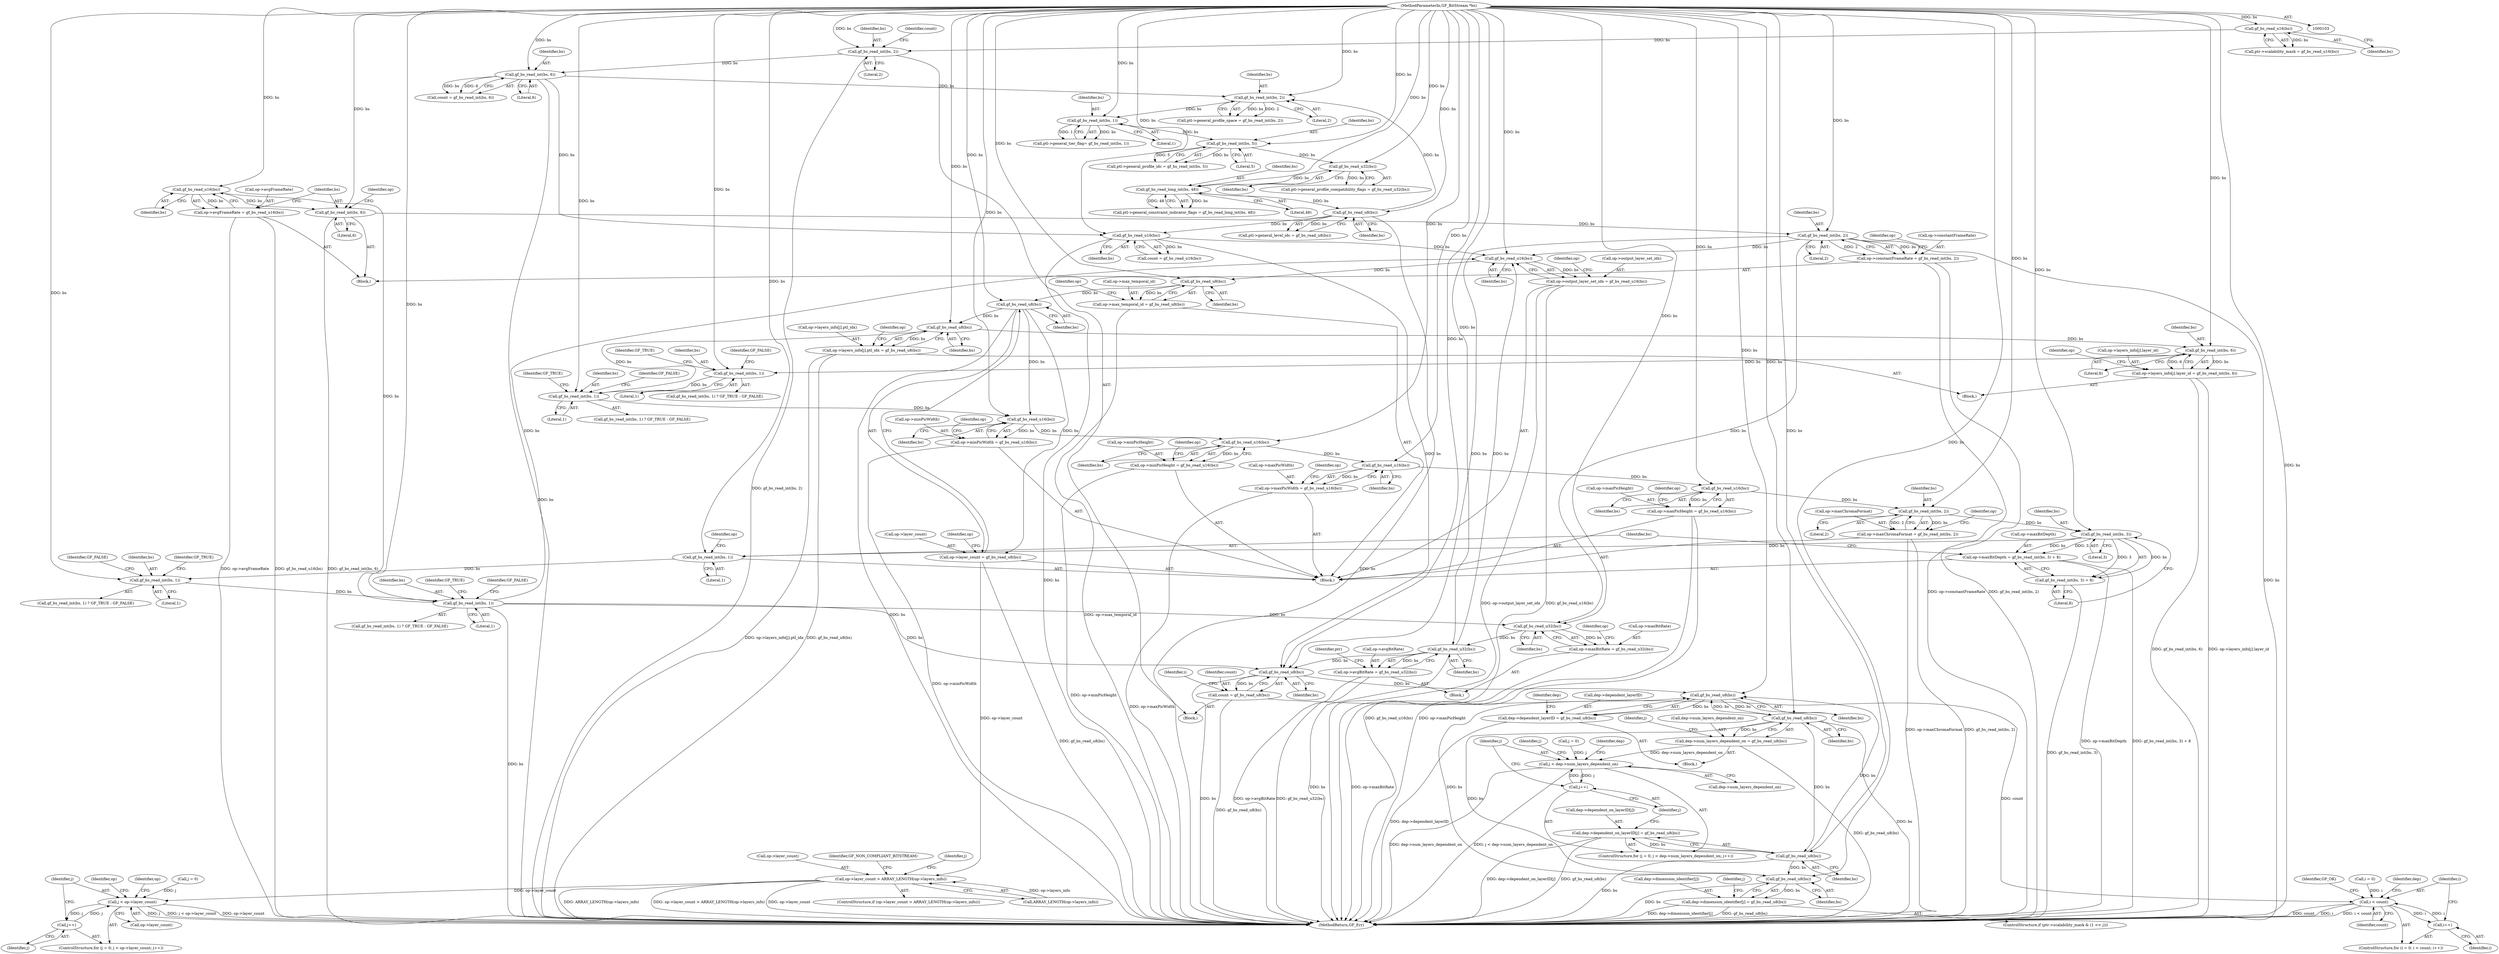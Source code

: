 digraph "0_gpac_90dc7f853d31b0a4e9441cba97feccf36d8b69a4@API" {
"1000384" [label="(Call,gf_bs_read_u16(bs))"];
"1000370" [label="(Call,gf_bs_read_int(bs, 1))"];
"1000360" [label="(Call,gf_bs_read_int(bs, 1))"];
"1000352" [label="(Call,gf_bs_read_int(bs, 1))"];
"1000348" [label="(Call,gf_bs_read_int(bs, 3))"];
"1000340" [label="(Call,gf_bs_read_int(bs, 2))"];
"1000334" [label="(Call,gf_bs_read_u16(bs))"];
"1000328" [label="(Call,gf_bs_read_u16(bs))"];
"1000322" [label="(Call,gf_bs_read_u16(bs))"];
"1000316" [label="(Call,gf_bs_read_u16(bs))"];
"1000238" [label="(Call,gf_bs_read_u8(bs))"];
"1000232" [label="(Call,gf_bs_read_u8(bs))"];
"1000226" [label="(Call,gf_bs_read_u16(bs))"];
"1000393" [label="(Call,gf_bs_read_int(bs, 2))"];
"1000386" [label="(Call,gf_bs_read_int(bs, 6))"];
"1000384" [label="(Call,gf_bs_read_u16(bs))"];
"1000105" [label="(MethodParameterIn,GF_BitStream *bs)"];
"1000411" [label="(Call,gf_bs_read_u32(bs))"];
"1000405" [label="(Call,gf_bs_read_u32(bs))"];
"1000201" [label="(Call,gf_bs_read_u16(bs))"];
"1000132" [label="(Call,gf_bs_read_int(bs, 6))"];
"1000127" [label="(Call,gf_bs_read_int(bs, 2))"];
"1000125" [label="(Call,gf_bs_read_u16(bs))"];
"1000192" [label="(Call,gf_bs_read_u8(bs))"];
"1000185" [label="(Call,gf_bs_read_long_int(bs, 48))"];
"1000179" [label="(Call,gf_bs_read_u32(bs))"];
"1000172" [label="(Call,gf_bs_read_int(bs, 5))"];
"1000165" [label="(Call,gf_bs_read_int(bs, 1))"];
"1000158" [label="(Call,gf_bs_read_int(bs, 2))"];
"1000307" [label="(Call,gf_bs_read_int(bs, 1))"];
"1000293" [label="(Call,gf_bs_read_int(bs, 1))"];
"1000281" [label="(Call,gf_bs_read_int(bs, 6))"];
"1000271" [label="(Call,gf_bs_read_u8(bs))"];
"1000380" [label="(Call,op->avgFrameRate = gf_bs_read_u16(bs))"];
"1000222" [label="(Call,op->output_layer_set_idx = gf_bs_read_u16(bs))"];
"1000228" [label="(Call,op->max_temporal_id = gf_bs_read_u8(bs))"];
"1000234" [label="(Call,op->layer_count = gf_bs_read_u8(bs))"];
"1000241" [label="(Call,op->layer_count > ARRAY_LENGTH(op->layers_info))"];
"1000255" [label="(Call,j < op->layer_count)"];
"1000260" [label="(Call,j++)"];
"1000263" [label="(Call,op->layers_info[j].ptl_idx = gf_bs_read_u8(bs))"];
"1000273" [label="(Call,op->layers_info[j].layer_id = gf_bs_read_int(bs, 6))"];
"1000312" [label="(Call,op->minPicWidth = gf_bs_read_u16(bs))"];
"1000318" [label="(Call,op->minPicHeight = gf_bs_read_u16(bs))"];
"1000324" [label="(Call,op->maxPicWidth = gf_bs_read_u16(bs))"];
"1000330" [label="(Call,op->maxPicHeight = gf_bs_read_u16(bs))"];
"1000336" [label="(Call,op->maxChromaFormat = gf_bs_read_int(bs, 2))"];
"1000343" [label="(Call,op->maxBitDepth = gf_bs_read_int(bs, 3) + 8)"];
"1000347" [label="(Call,gf_bs_read_int(bs, 3) + 8)"];
"1000401" [label="(Call,op->maxBitRate = gf_bs_read_u32(bs))"];
"1000407" [label="(Call,op->avgBitRate = gf_bs_read_u32(bs))"];
"1000420" [label="(Call,gf_bs_read_u8(bs))"];
"1000418" [label="(Call,count = gf_bs_read_u8(bs))"];
"1000426" [label="(Call,i < count)"];
"1000429" [label="(Call,i++)"];
"1000445" [label="(Call,gf_bs_read_u8(bs))"];
"1000441" [label="(Call,dep->dependent_layerID = gf_bs_read_u8(bs))"];
"1000451" [label="(Call,gf_bs_read_u8(bs))"];
"1000447" [label="(Call,dep->num_layers_dependent_on = gf_bs_read_u8(bs))"];
"1000457" [label="(Call,j < dep->num_layers_dependent_on)"];
"1000462" [label="(Call,j++)"];
"1000470" [label="(Call,gf_bs_read_u8(bs))"];
"1000464" [label="(Call,dep->dependent_on_layerID[j] = gf_bs_read_u8(bs))"];
"1000496" [label="(Call,gf_bs_read_u8(bs))"];
"1000490" [label="(Call,dep->dimension_identifier[j] = gf_bs_read_u8(bs))"];
"1000389" [label="(Call,op->constantFrameRate = gf_bs_read_int(bs, 2))"];
"1000241" [label="(Call,op->layer_count > ARRAY_LENGTH(op->layers_info))"];
"1000243" [label="(Identifier,op)"];
"1000229" [label="(Call,op->max_temporal_id)"];
"1000482" [label="(ControlStructure,if (ptr->scalability_mask & (1 << j)))"];
"1000222" [label="(Call,op->output_layer_set_idx = gf_bs_read_u16(bs))"];
"1000332" [label="(Identifier,op)"];
"1000452" [label="(Identifier,bs)"];
"1000347" [label="(Call,gf_bs_read_int(bs, 3) + 8)"];
"1000322" [label="(Call,gf_bs_read_u16(bs))"];
"1000314" [label="(Identifier,op)"];
"1000256" [label="(Identifier,j)"];
"1000262" [label="(Block,)"];
"1000442" [label="(Call,dep->dependent_layerID)"];
"1000133" [label="(Identifier,bs)"];
"1000348" [label="(Call,gf_bs_read_int(bs, 3))"];
"1000344" [label="(Call,op->maxBitDepth)"];
"1000283" [label="(Literal,6)"];
"1000491" [label="(Call,dep->dimension_identifier[j])"];
"1000331" [label="(Call,op->maxPicHeight)"];
"1000463" [label="(Identifier,j)"];
"1000199" [label="(Call,count = gf_bs_read_u16(bs))"];
"1000212" [label="(Block,)"];
"1000129" [label="(Literal,2)"];
"1000188" [label="(Call,ptl->general_level_idc = gf_bs_read_u8(bs))"];
"1000455" [label="(Identifier,j)"];
"1000370" [label="(Call,gf_bs_read_int(bs, 1))"];
"1000134" [label="(Literal,6)"];
"1000228" [label="(Call,op->max_temporal_id = gf_bs_read_u8(bs))"];
"1000161" [label="(Call,ptl->general_tier_flag= gf_bs_read_int(bs, 1))"];
"1000132" [label="(Call,gf_bs_read_int(bs, 6))"];
"1000309" [label="(Literal,1)"];
"1000337" [label="(Call,op->maxChromaFormat)"];
"1000234" [label="(Call,op->layer_count = gf_bs_read_u8(bs))"];
"1000127" [label="(Call,gf_bs_read_int(bs, 2))"];
"1000422" [label="(ControlStructure,for (i = 0; i < count; i++))"];
"1000317" [label="(Identifier,bs)"];
"1000319" [label="(Call,op->minPicHeight)"];
"1000257" [label="(Call,op->layer_count)"];
"1000371" [label="(Identifier,bs)"];
"1000424" [label="(Identifier,i)"];
"1000271" [label="(Call,gf_bs_read_u8(bs))"];
"1000316" [label="(Call,gf_bs_read_u16(bs))"];
"1000311" [label="(Identifier,GF_FALSE)"];
"1000381" [label="(Call,op->avgFrameRate)"];
"1000343" [label="(Call,op->maxBitDepth = gf_bs_read_int(bs, 3) + 8)"];
"1000292" [label="(Call,gf_bs_read_int(bs, 1) ? GF_TRUE : GF_FALSE)"];
"1000328" [label="(Call,gf_bs_read_u16(bs))"];
"1000445" [label="(Call,gf_bs_read_u8(bs))"];
"1000394" [label="(Identifier,bs)"];
"1000242" [label="(Call,op->layer_count)"];
"1000323" [label="(Identifier,bs)"];
"1000465" [label="(Call,dep->dependent_on_layerID[j])"];
"1000230" [label="(Identifier,op)"];
"1000505" [label="(MethodReturn,GF_Err)"];
"1000310" [label="(Identifier,GF_TRUE)"];
"1000245" [label="(Call,ARRAY_LENGTH(op->layers_info))"];
"1000179" [label="(Call,gf_bs_read_u32(bs))"];
"1000227" [label="(Identifier,bs)"];
"1000329" [label="(Identifier,bs)"];
"1000393" [label="(Call,gf_bs_read_int(bs, 2))"];
"1000474" [label="(Identifier,j)"];
"1000180" [label="(Identifier,bs)"];
"1000446" [label="(Identifier,bs)"];
"1000125" [label="(Call,gf_bs_read_u16(bs))"];
"1000173" [label="(Identifier,bs)"];
"1000325" [label="(Call,op->maxPicWidth)"];
"1000128" [label="(Identifier,bs)"];
"1000451" [label="(Call,gf_bs_read_u8(bs))"];
"1000398" [label="(Identifier,op)"];
"1000407" [label="(Call,op->avgBitRate = gf_bs_read_u32(bs))"];
"1000419" [label="(Identifier,count)"];
"1000313" [label="(Call,op->minPicWidth)"];
"1000434" [label="(Identifier,dep)"];
"1000470" [label="(Call,gf_bs_read_u8(bs))"];
"1000352" [label="(Call,gf_bs_read_int(bs, 1))"];
"1000226" [label="(Call,gf_bs_read_u16(bs))"];
"1000335" [label="(Identifier,bs)"];
"1000131" [label="(Identifier,count)"];
"1000429" [label="(Call,i++)"];
"1000264" [label="(Call,op->layers_info[j].ptl_idx)"];
"1000459" [label="(Call,dep->num_layers_dependent_on)"];
"1000462" [label="(Call,j++)"];
"1000334" [label="(Call,gf_bs_read_u16(bs))"];
"1000261" [label="(Identifier,j)"];
"1000406" [label="(Identifier,bs)"];
"1000202" [label="(Identifier,bs)"];
"1000490" [label="(Call,dep->dimension_identifier[j] = gf_bs_read_u8(bs))"];
"1000308" [label="(Identifier,bs)"];
"1000130" [label="(Call,count = gf_bs_read_int(bs, 6))"];
"1000430" [label="(Identifier,i)"];
"1000238" [label="(Call,gf_bs_read_u8(bs))"];
"1000175" [label="(Call,ptl->general_profile_compatibility_flags = gf_bs_read_u32(bs))"];
"1000277" [label="(Identifier,op)"];
"1000250" [label="(Identifier,GF_NON_COMPLIANT_BITSTREAM)"];
"1000504" [label="(Identifier,GF_OK)"];
"1000172" [label="(Call,gf_bs_read_int(bs, 5))"];
"1000389" [label="(Call,op->constantFrameRate = gf_bs_read_int(bs, 2))"];
"1000106" [label="(Block,)"];
"1000441" [label="(Call,dep->dependent_layerID = gf_bs_read_u8(bs))"];
"1000260" [label="(Call,j++)"];
"1000273" [label="(Call,op->layers_info[j].layer_id = gf_bs_read_int(bs, 6))"];
"1000345" [label="(Identifier,op)"];
"1000288" [label="(Identifier,op)"];
"1000380" [label="(Call,op->avgFrameRate = gf_bs_read_u16(bs))"];
"1000232" [label="(Call,gf_bs_read_u8(bs))"];
"1000395" [label="(Literal,2)"];
"1000174" [label="(Literal,5)"];
"1000251" [label="(ControlStructure,for (j = 0; j < op->layer_count; j++))"];
"1000307" [label="(Call,gf_bs_read_int(bs, 1))"];
"1000318" [label="(Call,op->minPicHeight = gf_bs_read_u16(bs))"];
"1000126" [label="(Identifier,bs)"];
"1000324" [label="(Call,op->maxPicWidth = gf_bs_read_u16(bs))"];
"1000233" [label="(Identifier,bs)"];
"1000192" [label="(Call,gf_bs_read_u8(bs))"];
"1000363" [label="(Identifier,GF_TRUE)"];
"1000457" [label="(Call,j < dep->num_layers_dependent_on)"];
"1000458" [label="(Identifier,j)"];
"1000480" [label="(Identifier,j)"];
"1000385" [label="(Identifier,bs)"];
"1000158" [label="(Call,gf_bs_read_int(bs, 2))"];
"1000426" [label="(Call,i < count)"];
"1000364" [label="(Identifier,GF_FALSE)"];
"1000154" [label="(Call,ptl->general_profile_space = gf_bs_read_int(bs, 2))"];
"1000418" [label="(Call,count = gf_bs_read_u8(bs))"];
"1000186" [label="(Identifier,bs)"];
"1000193" [label="(Identifier,bs)"];
"1000362" [label="(Literal,1)"];
"1000330" [label="(Call,op->maxPicHeight = gf_bs_read_u16(bs))"];
"1000379" [label="(Block,)"];
"1000306" [label="(Call,gf_bs_read_int(bs, 1) ? GF_TRUE : GF_FALSE)"];
"1000400" [label="(Block,)"];
"1000411" [label="(Call,gf_bs_read_u32(bs))"];
"1000326" [label="(Identifier,op)"];
"1000267" [label="(Identifier,op)"];
"1000453" [label="(ControlStructure,for (j = 0; j < dep->num_layers_dependent_on; j++))"];
"1000454" [label="(Call,j = 0)"];
"1000391" [label="(Identifier,op)"];
"1000167" [label="(Literal,1)"];
"1000121" [label="(Call,ptr->scalability_mask = gf_bs_read_u16(bs))"];
"1000351" [label="(Literal,8)"];
"1000185" [label="(Call,gf_bs_read_long_int(bs, 48))"];
"1000412" [label="(Identifier,bs)"];
"1000360" [label="(Call,gf_bs_read_int(bs, 1))"];
"1000295" [label="(Literal,1)"];
"1000423" [label="(Call,i = 0)"];
"1000420" [label="(Call,gf_bs_read_u8(bs))"];
"1000341" [label="(Identifier,bs)"];
"1000384" [label="(Call,gf_bs_read_u16(bs))"];
"1000350" [label="(Literal,3)"];
"1000431" [label="(Block,)"];
"1000201" [label="(Call,gf_bs_read_u16(bs))"];
"1000497" [label="(Identifier,bs)"];
"1000168" [label="(Call,ptl->general_profile_idc = gf_bs_read_int(bs, 5))"];
"1000297" [label="(Identifier,GF_FALSE)"];
"1000390" [label="(Call,op->constantFrameRate)"];
"1000272" [label="(Identifier,bs)"];
"1000349" [label="(Identifier,bs)"];
"1000165" [label="(Call,gf_bs_read_int(bs, 1))"];
"1000281" [label="(Call,gf_bs_read_int(bs, 6))"];
"1000428" [label="(Identifier,count)"];
"1000401" [label="(Call,op->maxBitRate = gf_bs_read_u32(bs))"];
"1000357" [label="(Identifier,op)"];
"1000373" [label="(Identifier,GF_TRUE)"];
"1000223" [label="(Call,op->output_layer_set_idx)"];
"1000296" [label="(Identifier,GF_TRUE)"];
"1000235" [label="(Call,op->layer_count)"];
"1000263" [label="(Call,op->layers_info[j].ptl_idx = gf_bs_read_u8(bs))"];
"1000388" [label="(Literal,6)"];
"1000274" [label="(Call,op->layers_info[j].layer_id)"];
"1000415" [label="(Identifier,ptr)"];
"1000166" [label="(Identifier,bs)"];
"1000293" [label="(Call,gf_bs_read_int(bs, 1))"];
"1000448" [label="(Call,dep->num_layers_dependent_on)"];
"1000160" [label="(Literal,2)"];
"1000187" [label="(Literal,48)"];
"1000387" [label="(Identifier,bs)"];
"1000496" [label="(Call,gf_bs_read_u8(bs))"];
"1000336" [label="(Call,op->maxChromaFormat = gf_bs_read_int(bs, 2))"];
"1000464" [label="(Call,dep->dependent_on_layerID[j] = gf_bs_read_u8(bs))"];
"1000471" [label="(Identifier,bs)"];
"1000386" [label="(Call,gf_bs_read_int(bs, 6))"];
"1000252" [label="(Call,j = 0)"];
"1000361" [label="(Identifier,bs)"];
"1000408" [label="(Call,op->avgBitRate)"];
"1000354" [label="(Literal,1)"];
"1000294" [label="(Identifier,bs)"];
"1000338" [label="(Identifier,op)"];
"1000427" [label="(Identifier,i)"];
"1000447" [label="(Call,dep->num_layers_dependent_on = gf_bs_read_u8(bs))"];
"1000342" [label="(Literal,2)"];
"1000369" [label="(Call,gf_bs_read_int(bs, 1) ? GF_TRUE : GF_FALSE)"];
"1000181" [label="(Call,ptl->general_constraint_indicator_flags = gf_bs_read_long_int(bs, 48))"];
"1000253" [label="(Identifier,j)"];
"1000372" [label="(Literal,1)"];
"1000374" [label="(Identifier,GF_FALSE)"];
"1000236" [label="(Identifier,op)"];
"1000240" [label="(ControlStructure,if (op->layer_count > ARRAY_LENGTH(op->layers_info)))"];
"1000312" [label="(Call,op->minPicWidth = gf_bs_read_u16(bs))"];
"1000449" [label="(Identifier,dep)"];
"1000467" [label="(Identifier,dep)"];
"1000340" [label="(Call,gf_bs_read_int(bs, 2))"];
"1000402" [label="(Call,op->maxBitRate)"];
"1000105" [label="(MethodParameterIn,GF_BitStream *bs)"];
"1000282" [label="(Identifier,bs)"];
"1000359" [label="(Call,gf_bs_read_int(bs, 1) ? GF_TRUE : GF_FALSE)"];
"1000353" [label="(Identifier,bs)"];
"1000409" [label="(Identifier,op)"];
"1000421" [label="(Identifier,bs)"];
"1000405" [label="(Call,gf_bs_read_u32(bs))"];
"1000320" [label="(Identifier,op)"];
"1000159" [label="(Identifier,bs)"];
"1000255" [label="(Call,j < op->layer_count)"];
"1000239" [label="(Identifier,bs)"];
"1000384" -> "1000380"  [label="AST: "];
"1000384" -> "1000385"  [label="CFG: "];
"1000385" -> "1000384"  [label="AST: "];
"1000380" -> "1000384"  [label="CFG: "];
"1000384" -> "1000380"  [label="DDG: bs"];
"1000370" -> "1000384"  [label="DDG: bs"];
"1000105" -> "1000384"  [label="DDG: bs"];
"1000384" -> "1000386"  [label="DDG: bs"];
"1000370" -> "1000369"  [label="AST: "];
"1000370" -> "1000372"  [label="CFG: "];
"1000371" -> "1000370"  [label="AST: "];
"1000372" -> "1000370"  [label="AST: "];
"1000373" -> "1000370"  [label="CFG: "];
"1000374" -> "1000370"  [label="CFG: "];
"1000370" -> "1000505"  [label="DDG: bs"];
"1000370" -> "1000226"  [label="DDG: bs"];
"1000360" -> "1000370"  [label="DDG: bs"];
"1000105" -> "1000370"  [label="DDG: bs"];
"1000370" -> "1000405"  [label="DDG: bs"];
"1000370" -> "1000420"  [label="DDG: bs"];
"1000360" -> "1000359"  [label="AST: "];
"1000360" -> "1000362"  [label="CFG: "];
"1000361" -> "1000360"  [label="AST: "];
"1000362" -> "1000360"  [label="AST: "];
"1000363" -> "1000360"  [label="CFG: "];
"1000364" -> "1000360"  [label="CFG: "];
"1000352" -> "1000360"  [label="DDG: bs"];
"1000105" -> "1000360"  [label="DDG: bs"];
"1000352" -> "1000212"  [label="AST: "];
"1000352" -> "1000354"  [label="CFG: "];
"1000353" -> "1000352"  [label="AST: "];
"1000354" -> "1000352"  [label="AST: "];
"1000357" -> "1000352"  [label="CFG: "];
"1000348" -> "1000352"  [label="DDG: bs"];
"1000105" -> "1000352"  [label="DDG: bs"];
"1000348" -> "1000347"  [label="AST: "];
"1000348" -> "1000350"  [label="CFG: "];
"1000349" -> "1000348"  [label="AST: "];
"1000350" -> "1000348"  [label="AST: "];
"1000351" -> "1000348"  [label="CFG: "];
"1000348" -> "1000343"  [label="DDG: bs"];
"1000348" -> "1000343"  [label="DDG: 3"];
"1000348" -> "1000347"  [label="DDG: bs"];
"1000348" -> "1000347"  [label="DDG: 3"];
"1000340" -> "1000348"  [label="DDG: bs"];
"1000105" -> "1000348"  [label="DDG: bs"];
"1000340" -> "1000336"  [label="AST: "];
"1000340" -> "1000342"  [label="CFG: "];
"1000341" -> "1000340"  [label="AST: "];
"1000342" -> "1000340"  [label="AST: "];
"1000336" -> "1000340"  [label="CFG: "];
"1000340" -> "1000336"  [label="DDG: bs"];
"1000340" -> "1000336"  [label="DDG: 2"];
"1000334" -> "1000340"  [label="DDG: bs"];
"1000105" -> "1000340"  [label="DDG: bs"];
"1000334" -> "1000330"  [label="AST: "];
"1000334" -> "1000335"  [label="CFG: "];
"1000335" -> "1000334"  [label="AST: "];
"1000330" -> "1000334"  [label="CFG: "];
"1000334" -> "1000330"  [label="DDG: bs"];
"1000328" -> "1000334"  [label="DDG: bs"];
"1000105" -> "1000334"  [label="DDG: bs"];
"1000328" -> "1000324"  [label="AST: "];
"1000328" -> "1000329"  [label="CFG: "];
"1000329" -> "1000328"  [label="AST: "];
"1000324" -> "1000328"  [label="CFG: "];
"1000328" -> "1000324"  [label="DDG: bs"];
"1000322" -> "1000328"  [label="DDG: bs"];
"1000105" -> "1000328"  [label="DDG: bs"];
"1000322" -> "1000318"  [label="AST: "];
"1000322" -> "1000323"  [label="CFG: "];
"1000323" -> "1000322"  [label="AST: "];
"1000318" -> "1000322"  [label="CFG: "];
"1000322" -> "1000318"  [label="DDG: bs"];
"1000316" -> "1000322"  [label="DDG: bs"];
"1000105" -> "1000322"  [label="DDG: bs"];
"1000316" -> "1000312"  [label="AST: "];
"1000316" -> "1000317"  [label="CFG: "];
"1000317" -> "1000316"  [label="AST: "];
"1000312" -> "1000316"  [label="CFG: "];
"1000316" -> "1000312"  [label="DDG: bs"];
"1000238" -> "1000316"  [label="DDG: bs"];
"1000307" -> "1000316"  [label="DDG: bs"];
"1000105" -> "1000316"  [label="DDG: bs"];
"1000238" -> "1000234"  [label="AST: "];
"1000238" -> "1000239"  [label="CFG: "];
"1000239" -> "1000238"  [label="AST: "];
"1000234" -> "1000238"  [label="CFG: "];
"1000238" -> "1000505"  [label="DDG: bs"];
"1000238" -> "1000234"  [label="DDG: bs"];
"1000232" -> "1000238"  [label="DDG: bs"];
"1000105" -> "1000238"  [label="DDG: bs"];
"1000238" -> "1000271"  [label="DDG: bs"];
"1000232" -> "1000228"  [label="AST: "];
"1000232" -> "1000233"  [label="CFG: "];
"1000233" -> "1000232"  [label="AST: "];
"1000228" -> "1000232"  [label="CFG: "];
"1000232" -> "1000228"  [label="DDG: bs"];
"1000226" -> "1000232"  [label="DDG: bs"];
"1000105" -> "1000232"  [label="DDG: bs"];
"1000226" -> "1000222"  [label="AST: "];
"1000226" -> "1000227"  [label="CFG: "];
"1000227" -> "1000226"  [label="AST: "];
"1000222" -> "1000226"  [label="CFG: "];
"1000226" -> "1000222"  [label="DDG: bs"];
"1000393" -> "1000226"  [label="DDG: bs"];
"1000411" -> "1000226"  [label="DDG: bs"];
"1000201" -> "1000226"  [label="DDG: bs"];
"1000105" -> "1000226"  [label="DDG: bs"];
"1000393" -> "1000389"  [label="AST: "];
"1000393" -> "1000395"  [label="CFG: "];
"1000394" -> "1000393"  [label="AST: "];
"1000395" -> "1000393"  [label="AST: "];
"1000389" -> "1000393"  [label="CFG: "];
"1000393" -> "1000505"  [label="DDG: bs"];
"1000393" -> "1000389"  [label="DDG: bs"];
"1000393" -> "1000389"  [label="DDG: 2"];
"1000386" -> "1000393"  [label="DDG: bs"];
"1000105" -> "1000393"  [label="DDG: bs"];
"1000393" -> "1000405"  [label="DDG: bs"];
"1000393" -> "1000420"  [label="DDG: bs"];
"1000386" -> "1000379"  [label="AST: "];
"1000386" -> "1000388"  [label="CFG: "];
"1000387" -> "1000386"  [label="AST: "];
"1000388" -> "1000386"  [label="AST: "];
"1000391" -> "1000386"  [label="CFG: "];
"1000386" -> "1000505"  [label="DDG: gf_bs_read_int(bs, 6)"];
"1000105" -> "1000386"  [label="DDG: bs"];
"1000105" -> "1000103"  [label="AST: "];
"1000105" -> "1000505"  [label="DDG: bs"];
"1000105" -> "1000125"  [label="DDG: bs"];
"1000105" -> "1000127"  [label="DDG: bs"];
"1000105" -> "1000132"  [label="DDG: bs"];
"1000105" -> "1000158"  [label="DDG: bs"];
"1000105" -> "1000165"  [label="DDG: bs"];
"1000105" -> "1000172"  [label="DDG: bs"];
"1000105" -> "1000179"  [label="DDG: bs"];
"1000105" -> "1000185"  [label="DDG: bs"];
"1000105" -> "1000192"  [label="DDG: bs"];
"1000105" -> "1000201"  [label="DDG: bs"];
"1000105" -> "1000271"  [label="DDG: bs"];
"1000105" -> "1000281"  [label="DDG: bs"];
"1000105" -> "1000293"  [label="DDG: bs"];
"1000105" -> "1000307"  [label="DDG: bs"];
"1000105" -> "1000405"  [label="DDG: bs"];
"1000105" -> "1000411"  [label="DDG: bs"];
"1000105" -> "1000420"  [label="DDG: bs"];
"1000105" -> "1000445"  [label="DDG: bs"];
"1000105" -> "1000451"  [label="DDG: bs"];
"1000105" -> "1000470"  [label="DDG: bs"];
"1000105" -> "1000496"  [label="DDG: bs"];
"1000411" -> "1000407"  [label="AST: "];
"1000411" -> "1000412"  [label="CFG: "];
"1000412" -> "1000411"  [label="AST: "];
"1000407" -> "1000411"  [label="CFG: "];
"1000411" -> "1000505"  [label="DDG: bs"];
"1000411" -> "1000407"  [label="DDG: bs"];
"1000405" -> "1000411"  [label="DDG: bs"];
"1000411" -> "1000420"  [label="DDG: bs"];
"1000405" -> "1000401"  [label="AST: "];
"1000405" -> "1000406"  [label="CFG: "];
"1000406" -> "1000405"  [label="AST: "];
"1000401" -> "1000405"  [label="CFG: "];
"1000405" -> "1000401"  [label="DDG: bs"];
"1000201" -> "1000199"  [label="AST: "];
"1000201" -> "1000202"  [label="CFG: "];
"1000202" -> "1000201"  [label="AST: "];
"1000199" -> "1000201"  [label="CFG: "];
"1000201" -> "1000505"  [label="DDG: bs"];
"1000201" -> "1000199"  [label="DDG: bs"];
"1000132" -> "1000201"  [label="DDG: bs"];
"1000192" -> "1000201"  [label="DDG: bs"];
"1000201" -> "1000420"  [label="DDG: bs"];
"1000132" -> "1000130"  [label="AST: "];
"1000132" -> "1000134"  [label="CFG: "];
"1000133" -> "1000132"  [label="AST: "];
"1000134" -> "1000132"  [label="AST: "];
"1000130" -> "1000132"  [label="CFG: "];
"1000132" -> "1000505"  [label="DDG: bs"];
"1000132" -> "1000130"  [label="DDG: bs"];
"1000132" -> "1000130"  [label="DDG: 6"];
"1000127" -> "1000132"  [label="DDG: bs"];
"1000132" -> "1000158"  [label="DDG: bs"];
"1000127" -> "1000106"  [label="AST: "];
"1000127" -> "1000129"  [label="CFG: "];
"1000128" -> "1000127"  [label="AST: "];
"1000129" -> "1000127"  [label="AST: "];
"1000131" -> "1000127"  [label="CFG: "];
"1000127" -> "1000505"  [label="DDG: gf_bs_read_int(bs, 2)"];
"1000125" -> "1000127"  [label="DDG: bs"];
"1000125" -> "1000121"  [label="AST: "];
"1000125" -> "1000126"  [label="CFG: "];
"1000126" -> "1000125"  [label="AST: "];
"1000121" -> "1000125"  [label="CFG: "];
"1000125" -> "1000121"  [label="DDG: bs"];
"1000192" -> "1000188"  [label="AST: "];
"1000192" -> "1000193"  [label="CFG: "];
"1000193" -> "1000192"  [label="AST: "];
"1000188" -> "1000192"  [label="CFG: "];
"1000192" -> "1000505"  [label="DDG: bs"];
"1000192" -> "1000158"  [label="DDG: bs"];
"1000192" -> "1000188"  [label="DDG: bs"];
"1000185" -> "1000192"  [label="DDG: bs"];
"1000185" -> "1000181"  [label="AST: "];
"1000185" -> "1000187"  [label="CFG: "];
"1000186" -> "1000185"  [label="AST: "];
"1000187" -> "1000185"  [label="AST: "];
"1000181" -> "1000185"  [label="CFG: "];
"1000185" -> "1000181"  [label="DDG: bs"];
"1000185" -> "1000181"  [label="DDG: 48"];
"1000179" -> "1000185"  [label="DDG: bs"];
"1000179" -> "1000175"  [label="AST: "];
"1000179" -> "1000180"  [label="CFG: "];
"1000180" -> "1000179"  [label="AST: "];
"1000175" -> "1000179"  [label="CFG: "];
"1000179" -> "1000175"  [label="DDG: bs"];
"1000172" -> "1000179"  [label="DDG: bs"];
"1000172" -> "1000168"  [label="AST: "];
"1000172" -> "1000174"  [label="CFG: "];
"1000173" -> "1000172"  [label="AST: "];
"1000174" -> "1000172"  [label="AST: "];
"1000168" -> "1000172"  [label="CFG: "];
"1000172" -> "1000168"  [label="DDG: bs"];
"1000172" -> "1000168"  [label="DDG: 5"];
"1000165" -> "1000172"  [label="DDG: bs"];
"1000165" -> "1000161"  [label="AST: "];
"1000165" -> "1000167"  [label="CFG: "];
"1000166" -> "1000165"  [label="AST: "];
"1000167" -> "1000165"  [label="AST: "];
"1000161" -> "1000165"  [label="CFG: "];
"1000165" -> "1000161"  [label="DDG: bs"];
"1000165" -> "1000161"  [label="DDG: 1"];
"1000158" -> "1000165"  [label="DDG: bs"];
"1000158" -> "1000154"  [label="AST: "];
"1000158" -> "1000160"  [label="CFG: "];
"1000159" -> "1000158"  [label="AST: "];
"1000160" -> "1000158"  [label="AST: "];
"1000154" -> "1000158"  [label="CFG: "];
"1000158" -> "1000154"  [label="DDG: bs"];
"1000158" -> "1000154"  [label="DDG: 2"];
"1000307" -> "1000306"  [label="AST: "];
"1000307" -> "1000309"  [label="CFG: "];
"1000308" -> "1000307"  [label="AST: "];
"1000309" -> "1000307"  [label="AST: "];
"1000310" -> "1000307"  [label="CFG: "];
"1000311" -> "1000307"  [label="CFG: "];
"1000307" -> "1000271"  [label="DDG: bs"];
"1000293" -> "1000307"  [label="DDG: bs"];
"1000293" -> "1000292"  [label="AST: "];
"1000293" -> "1000295"  [label="CFG: "];
"1000294" -> "1000293"  [label="AST: "];
"1000295" -> "1000293"  [label="AST: "];
"1000296" -> "1000293"  [label="CFG: "];
"1000297" -> "1000293"  [label="CFG: "];
"1000281" -> "1000293"  [label="DDG: bs"];
"1000281" -> "1000273"  [label="AST: "];
"1000281" -> "1000283"  [label="CFG: "];
"1000282" -> "1000281"  [label="AST: "];
"1000283" -> "1000281"  [label="AST: "];
"1000273" -> "1000281"  [label="CFG: "];
"1000281" -> "1000273"  [label="DDG: bs"];
"1000281" -> "1000273"  [label="DDG: 6"];
"1000271" -> "1000281"  [label="DDG: bs"];
"1000271" -> "1000263"  [label="AST: "];
"1000271" -> "1000272"  [label="CFG: "];
"1000272" -> "1000271"  [label="AST: "];
"1000263" -> "1000271"  [label="CFG: "];
"1000271" -> "1000263"  [label="DDG: bs"];
"1000380" -> "1000379"  [label="AST: "];
"1000381" -> "1000380"  [label="AST: "];
"1000387" -> "1000380"  [label="CFG: "];
"1000380" -> "1000505"  [label="DDG: gf_bs_read_u16(bs)"];
"1000380" -> "1000505"  [label="DDG: op->avgFrameRate"];
"1000222" -> "1000212"  [label="AST: "];
"1000223" -> "1000222"  [label="AST: "];
"1000230" -> "1000222"  [label="CFG: "];
"1000222" -> "1000505"  [label="DDG: op->output_layer_set_idx"];
"1000222" -> "1000505"  [label="DDG: gf_bs_read_u16(bs)"];
"1000228" -> "1000212"  [label="AST: "];
"1000229" -> "1000228"  [label="AST: "];
"1000236" -> "1000228"  [label="CFG: "];
"1000228" -> "1000505"  [label="DDG: op->max_temporal_id"];
"1000234" -> "1000212"  [label="AST: "];
"1000235" -> "1000234"  [label="AST: "];
"1000243" -> "1000234"  [label="CFG: "];
"1000234" -> "1000505"  [label="DDG: gf_bs_read_u8(bs)"];
"1000234" -> "1000241"  [label="DDG: op->layer_count"];
"1000241" -> "1000240"  [label="AST: "];
"1000241" -> "1000245"  [label="CFG: "];
"1000242" -> "1000241"  [label="AST: "];
"1000245" -> "1000241"  [label="AST: "];
"1000250" -> "1000241"  [label="CFG: "];
"1000253" -> "1000241"  [label="CFG: "];
"1000241" -> "1000505"  [label="DDG: op->layer_count"];
"1000241" -> "1000505"  [label="DDG: ARRAY_LENGTH(op->layers_info)"];
"1000241" -> "1000505"  [label="DDG: op->layer_count > ARRAY_LENGTH(op->layers_info)"];
"1000245" -> "1000241"  [label="DDG: op->layers_info"];
"1000241" -> "1000255"  [label="DDG: op->layer_count"];
"1000255" -> "1000251"  [label="AST: "];
"1000255" -> "1000257"  [label="CFG: "];
"1000256" -> "1000255"  [label="AST: "];
"1000257" -> "1000255"  [label="AST: "];
"1000267" -> "1000255"  [label="CFG: "];
"1000314" -> "1000255"  [label="CFG: "];
"1000255" -> "1000505"  [label="DDG: j < op->layer_count"];
"1000255" -> "1000505"  [label="DDG: op->layer_count"];
"1000255" -> "1000505"  [label="DDG: j"];
"1000252" -> "1000255"  [label="DDG: j"];
"1000260" -> "1000255"  [label="DDG: j"];
"1000255" -> "1000260"  [label="DDG: j"];
"1000260" -> "1000251"  [label="AST: "];
"1000260" -> "1000261"  [label="CFG: "];
"1000261" -> "1000260"  [label="AST: "];
"1000256" -> "1000260"  [label="CFG: "];
"1000263" -> "1000262"  [label="AST: "];
"1000264" -> "1000263"  [label="AST: "];
"1000277" -> "1000263"  [label="CFG: "];
"1000263" -> "1000505"  [label="DDG: op->layers_info[j].ptl_idx"];
"1000263" -> "1000505"  [label="DDG: gf_bs_read_u8(bs)"];
"1000273" -> "1000262"  [label="AST: "];
"1000274" -> "1000273"  [label="AST: "];
"1000288" -> "1000273"  [label="CFG: "];
"1000273" -> "1000505"  [label="DDG: op->layers_info[j].layer_id"];
"1000273" -> "1000505"  [label="DDG: gf_bs_read_int(bs, 6)"];
"1000312" -> "1000212"  [label="AST: "];
"1000313" -> "1000312"  [label="AST: "];
"1000320" -> "1000312"  [label="CFG: "];
"1000312" -> "1000505"  [label="DDG: op->minPicWidth"];
"1000318" -> "1000212"  [label="AST: "];
"1000319" -> "1000318"  [label="AST: "];
"1000326" -> "1000318"  [label="CFG: "];
"1000318" -> "1000505"  [label="DDG: op->minPicHeight"];
"1000324" -> "1000212"  [label="AST: "];
"1000325" -> "1000324"  [label="AST: "];
"1000332" -> "1000324"  [label="CFG: "];
"1000324" -> "1000505"  [label="DDG: op->maxPicWidth"];
"1000330" -> "1000212"  [label="AST: "];
"1000331" -> "1000330"  [label="AST: "];
"1000338" -> "1000330"  [label="CFG: "];
"1000330" -> "1000505"  [label="DDG: gf_bs_read_u16(bs)"];
"1000330" -> "1000505"  [label="DDG: op->maxPicHeight"];
"1000336" -> "1000212"  [label="AST: "];
"1000337" -> "1000336"  [label="AST: "];
"1000345" -> "1000336"  [label="CFG: "];
"1000336" -> "1000505"  [label="DDG: gf_bs_read_int(bs, 2)"];
"1000336" -> "1000505"  [label="DDG: op->maxChromaFormat"];
"1000343" -> "1000212"  [label="AST: "];
"1000343" -> "1000347"  [label="CFG: "];
"1000344" -> "1000343"  [label="AST: "];
"1000347" -> "1000343"  [label="AST: "];
"1000353" -> "1000343"  [label="CFG: "];
"1000343" -> "1000505"  [label="DDG: op->maxBitDepth"];
"1000343" -> "1000505"  [label="DDG: gf_bs_read_int(bs, 3) + 8"];
"1000347" -> "1000351"  [label="CFG: "];
"1000351" -> "1000347"  [label="AST: "];
"1000347" -> "1000505"  [label="DDG: gf_bs_read_int(bs, 3)"];
"1000401" -> "1000400"  [label="AST: "];
"1000402" -> "1000401"  [label="AST: "];
"1000409" -> "1000401"  [label="CFG: "];
"1000401" -> "1000505"  [label="DDG: op->maxBitRate"];
"1000407" -> "1000400"  [label="AST: "];
"1000408" -> "1000407"  [label="AST: "];
"1000415" -> "1000407"  [label="CFG: "];
"1000407" -> "1000505"  [label="DDG: gf_bs_read_u32(bs)"];
"1000407" -> "1000505"  [label="DDG: op->avgBitRate"];
"1000420" -> "1000418"  [label="AST: "];
"1000420" -> "1000421"  [label="CFG: "];
"1000421" -> "1000420"  [label="AST: "];
"1000418" -> "1000420"  [label="CFG: "];
"1000420" -> "1000505"  [label="DDG: bs"];
"1000420" -> "1000418"  [label="DDG: bs"];
"1000420" -> "1000445"  [label="DDG: bs"];
"1000418" -> "1000106"  [label="AST: "];
"1000419" -> "1000418"  [label="AST: "];
"1000424" -> "1000418"  [label="CFG: "];
"1000418" -> "1000505"  [label="DDG: gf_bs_read_u8(bs)"];
"1000418" -> "1000426"  [label="DDG: count"];
"1000426" -> "1000422"  [label="AST: "];
"1000426" -> "1000428"  [label="CFG: "];
"1000427" -> "1000426"  [label="AST: "];
"1000428" -> "1000426"  [label="AST: "];
"1000434" -> "1000426"  [label="CFG: "];
"1000504" -> "1000426"  [label="CFG: "];
"1000426" -> "1000505"  [label="DDG: count"];
"1000426" -> "1000505"  [label="DDG: i"];
"1000426" -> "1000505"  [label="DDG: i < count"];
"1000423" -> "1000426"  [label="DDG: i"];
"1000429" -> "1000426"  [label="DDG: i"];
"1000426" -> "1000429"  [label="DDG: i"];
"1000429" -> "1000422"  [label="AST: "];
"1000429" -> "1000430"  [label="CFG: "];
"1000430" -> "1000429"  [label="AST: "];
"1000427" -> "1000429"  [label="CFG: "];
"1000445" -> "1000441"  [label="AST: "];
"1000445" -> "1000446"  [label="CFG: "];
"1000446" -> "1000445"  [label="AST: "];
"1000441" -> "1000445"  [label="CFG: "];
"1000445" -> "1000441"  [label="DDG: bs"];
"1000496" -> "1000445"  [label="DDG: bs"];
"1000451" -> "1000445"  [label="DDG: bs"];
"1000470" -> "1000445"  [label="DDG: bs"];
"1000445" -> "1000451"  [label="DDG: bs"];
"1000441" -> "1000431"  [label="AST: "];
"1000442" -> "1000441"  [label="AST: "];
"1000449" -> "1000441"  [label="CFG: "];
"1000441" -> "1000505"  [label="DDG: dep->dependent_layerID"];
"1000451" -> "1000447"  [label="AST: "];
"1000451" -> "1000452"  [label="CFG: "];
"1000452" -> "1000451"  [label="AST: "];
"1000447" -> "1000451"  [label="CFG: "];
"1000451" -> "1000505"  [label="DDG: bs"];
"1000451" -> "1000447"  [label="DDG: bs"];
"1000451" -> "1000470"  [label="DDG: bs"];
"1000451" -> "1000496"  [label="DDG: bs"];
"1000447" -> "1000431"  [label="AST: "];
"1000448" -> "1000447"  [label="AST: "];
"1000455" -> "1000447"  [label="CFG: "];
"1000447" -> "1000505"  [label="DDG: gf_bs_read_u8(bs)"];
"1000447" -> "1000457"  [label="DDG: dep->num_layers_dependent_on"];
"1000457" -> "1000453"  [label="AST: "];
"1000457" -> "1000459"  [label="CFG: "];
"1000458" -> "1000457"  [label="AST: "];
"1000459" -> "1000457"  [label="AST: "];
"1000467" -> "1000457"  [label="CFG: "];
"1000474" -> "1000457"  [label="CFG: "];
"1000457" -> "1000505"  [label="DDG: dep->num_layers_dependent_on"];
"1000457" -> "1000505"  [label="DDG: j < dep->num_layers_dependent_on"];
"1000454" -> "1000457"  [label="DDG: j"];
"1000462" -> "1000457"  [label="DDG: j"];
"1000457" -> "1000462"  [label="DDG: j"];
"1000462" -> "1000453"  [label="AST: "];
"1000462" -> "1000463"  [label="CFG: "];
"1000463" -> "1000462"  [label="AST: "];
"1000458" -> "1000462"  [label="CFG: "];
"1000470" -> "1000464"  [label="AST: "];
"1000470" -> "1000471"  [label="CFG: "];
"1000471" -> "1000470"  [label="AST: "];
"1000464" -> "1000470"  [label="CFG: "];
"1000470" -> "1000505"  [label="DDG: bs"];
"1000470" -> "1000464"  [label="DDG: bs"];
"1000470" -> "1000496"  [label="DDG: bs"];
"1000464" -> "1000453"  [label="AST: "];
"1000465" -> "1000464"  [label="AST: "];
"1000463" -> "1000464"  [label="CFG: "];
"1000464" -> "1000505"  [label="DDG: dep->dependent_on_layerID[j]"];
"1000464" -> "1000505"  [label="DDG: gf_bs_read_u8(bs)"];
"1000496" -> "1000490"  [label="AST: "];
"1000496" -> "1000497"  [label="CFG: "];
"1000497" -> "1000496"  [label="AST: "];
"1000490" -> "1000496"  [label="CFG: "];
"1000496" -> "1000505"  [label="DDG: bs"];
"1000496" -> "1000490"  [label="DDG: bs"];
"1000490" -> "1000482"  [label="AST: "];
"1000491" -> "1000490"  [label="AST: "];
"1000480" -> "1000490"  [label="CFG: "];
"1000490" -> "1000505"  [label="DDG: gf_bs_read_u8(bs)"];
"1000490" -> "1000505"  [label="DDG: dep->dimension_identifier[j]"];
"1000389" -> "1000379"  [label="AST: "];
"1000390" -> "1000389"  [label="AST: "];
"1000398" -> "1000389"  [label="CFG: "];
"1000389" -> "1000505"  [label="DDG: gf_bs_read_int(bs, 2)"];
"1000389" -> "1000505"  [label="DDG: op->constantFrameRate"];
}
